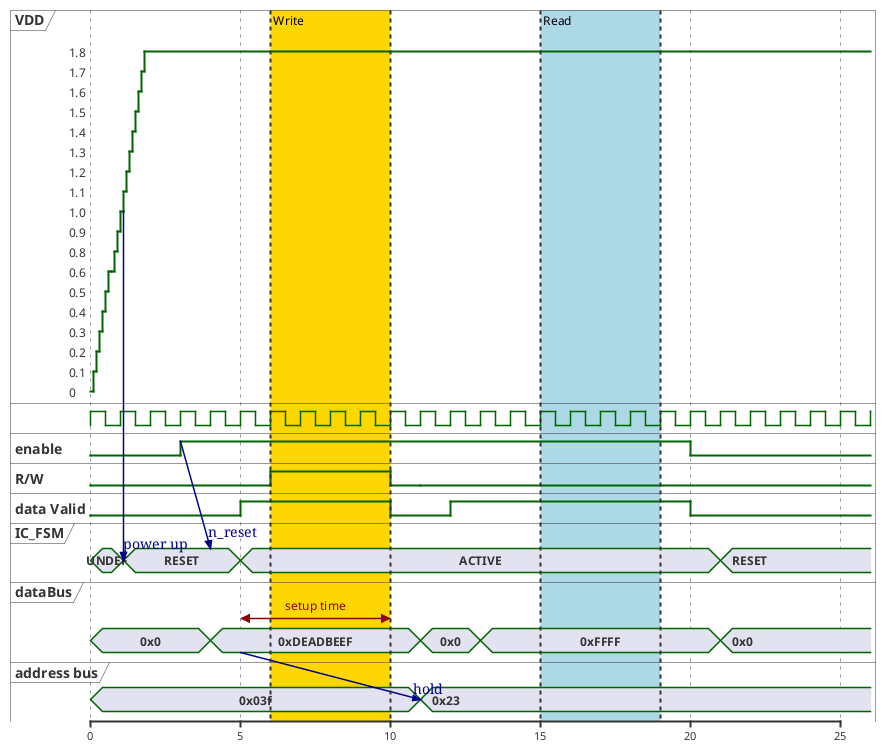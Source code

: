 {
  "sha1": "eufu6l98vvyl7mzezs74ovq2l77mjzg",
  "insertion": {
    "when": "2024-06-01T09:03:05.105Z",
    "user": "plantuml@gmail.com"
  }
}
@startuml
'this is a full analog and digital example
'robust is a "simple signal"
'concise is a "state"
'binary is "binary"
robust "VDD" as VDD

scale 5 as 150 pixels

clock clk with period 1
binary "enable" as en
binary "R/W" as rw
binary "data Valid" as dv
concise "IC_FSM" as fsm
concise "IC_FSM" as fsm
concise "dataBus" as db
concise "address bus" as addr

@0
VDD is 0
@0.1
VDD is 0.1
@0.2
VDD is 0.2
@0.3
VDD is 0.3
@0.3
VDD is 0.3
@0.4
VDD is 0.4
@0.5
VDD is 0.5
@0.6
VDD is 0.6
@0.7
VDD is 0.6
@0.7
VDD is 0.7
@0.8
VDD is 0.8
@0.9
VDD is 0.9
@1
VDD is 1.0
@1.1
VDD is 1.1
@1.2
VDD is 1.2
@1.3
VDD is 1.3
@1.4
VDD is 1.4
@1.5
VDD is 1.5
@1.6
VDD is 1.6
@1.7
VDD is 1.7
@1.8
VDD is 1.8



@6 as :write_beg
@10 as :write_end

@15 as :read_beg
@19 as :read_end


@0
fsm is "UNDEF"
en is low
db is "0x0"
addr is "0x03f"
rw is low
dv is 0

@1.1
fsm is "RESET"
VDD@1.1 -> fsm@1.1 : power up

en@3 -> fsm@4 : n_reset

@:write_beg-3
 en is high
@:write_beg-1
 fsm is "ACTIVE"
@:write_beg-2
 db is "0xDEADBEEF"
@:write_beg-1
dv is 1
@:write_beg
rw is high


@:write_end
rw is low
dv is low
@:write_end+1
rw is low
db is "0x0"
addr is "0x23"

@12
dv is high
@13 
db is "0xFFFF"

@20
en is low
dv is low
@21 
db is "0x0"
fsm is "RESET"

highlight :write_beg to :write_end #Gold:Write
highlight :read_beg to :read_end #lightBlue:Read

db@:write_beg-1 <-> @:write_end : setup time
db@:write_beg-1 -> addr@:write_end+1 : hold
@enduml
